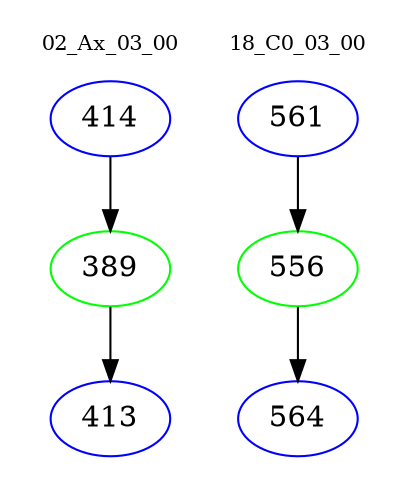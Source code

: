 digraph{
subgraph cluster_0 {
color = white
label = "02_Ax_03_00";
fontsize=10;
T0_414 [label="414", color="blue"]
T0_414 -> T0_389 [color="black"]
T0_389 [label="389", color="green"]
T0_389 -> T0_413 [color="black"]
T0_413 [label="413", color="blue"]
}
subgraph cluster_1 {
color = white
label = "18_C0_03_00";
fontsize=10;
T1_561 [label="561", color="blue"]
T1_561 -> T1_556 [color="black"]
T1_556 [label="556", color="green"]
T1_556 -> T1_564 [color="black"]
T1_564 [label="564", color="blue"]
}
}
